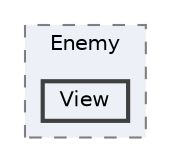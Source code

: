 digraph "C:/Users/むずでょ/Documents/Unity Projects/RMU-1-00-00-Research/Assets/RPGMaker/Codebase/Editor/Inspector/Enemy/View"
{
 // LATEX_PDF_SIZE
  bgcolor="transparent";
  edge [fontname=Helvetica,fontsize=10,labelfontname=Helvetica,labelfontsize=10];
  node [fontname=Helvetica,fontsize=10,shape=box,height=0.2,width=0.4];
  compound=true
  subgraph clusterdir_0e8b71b15ce8fcc0e3ea7205a63de8b3 {
    graph [ bgcolor="#edf0f7", pencolor="grey50", label="Enemy", fontname=Helvetica,fontsize=10 style="filled,dashed", URL="dir_0e8b71b15ce8fcc0e3ea7205a63de8b3.html",tooltip=""]
  dir_b85bd4d2560f75adc5359420697ebf1f [label="View", fillcolor="#edf0f7", color="grey25", style="filled,bold", URL="dir_b85bd4d2560f75adc5359420697ebf1f.html",tooltip=""];
  }
}
